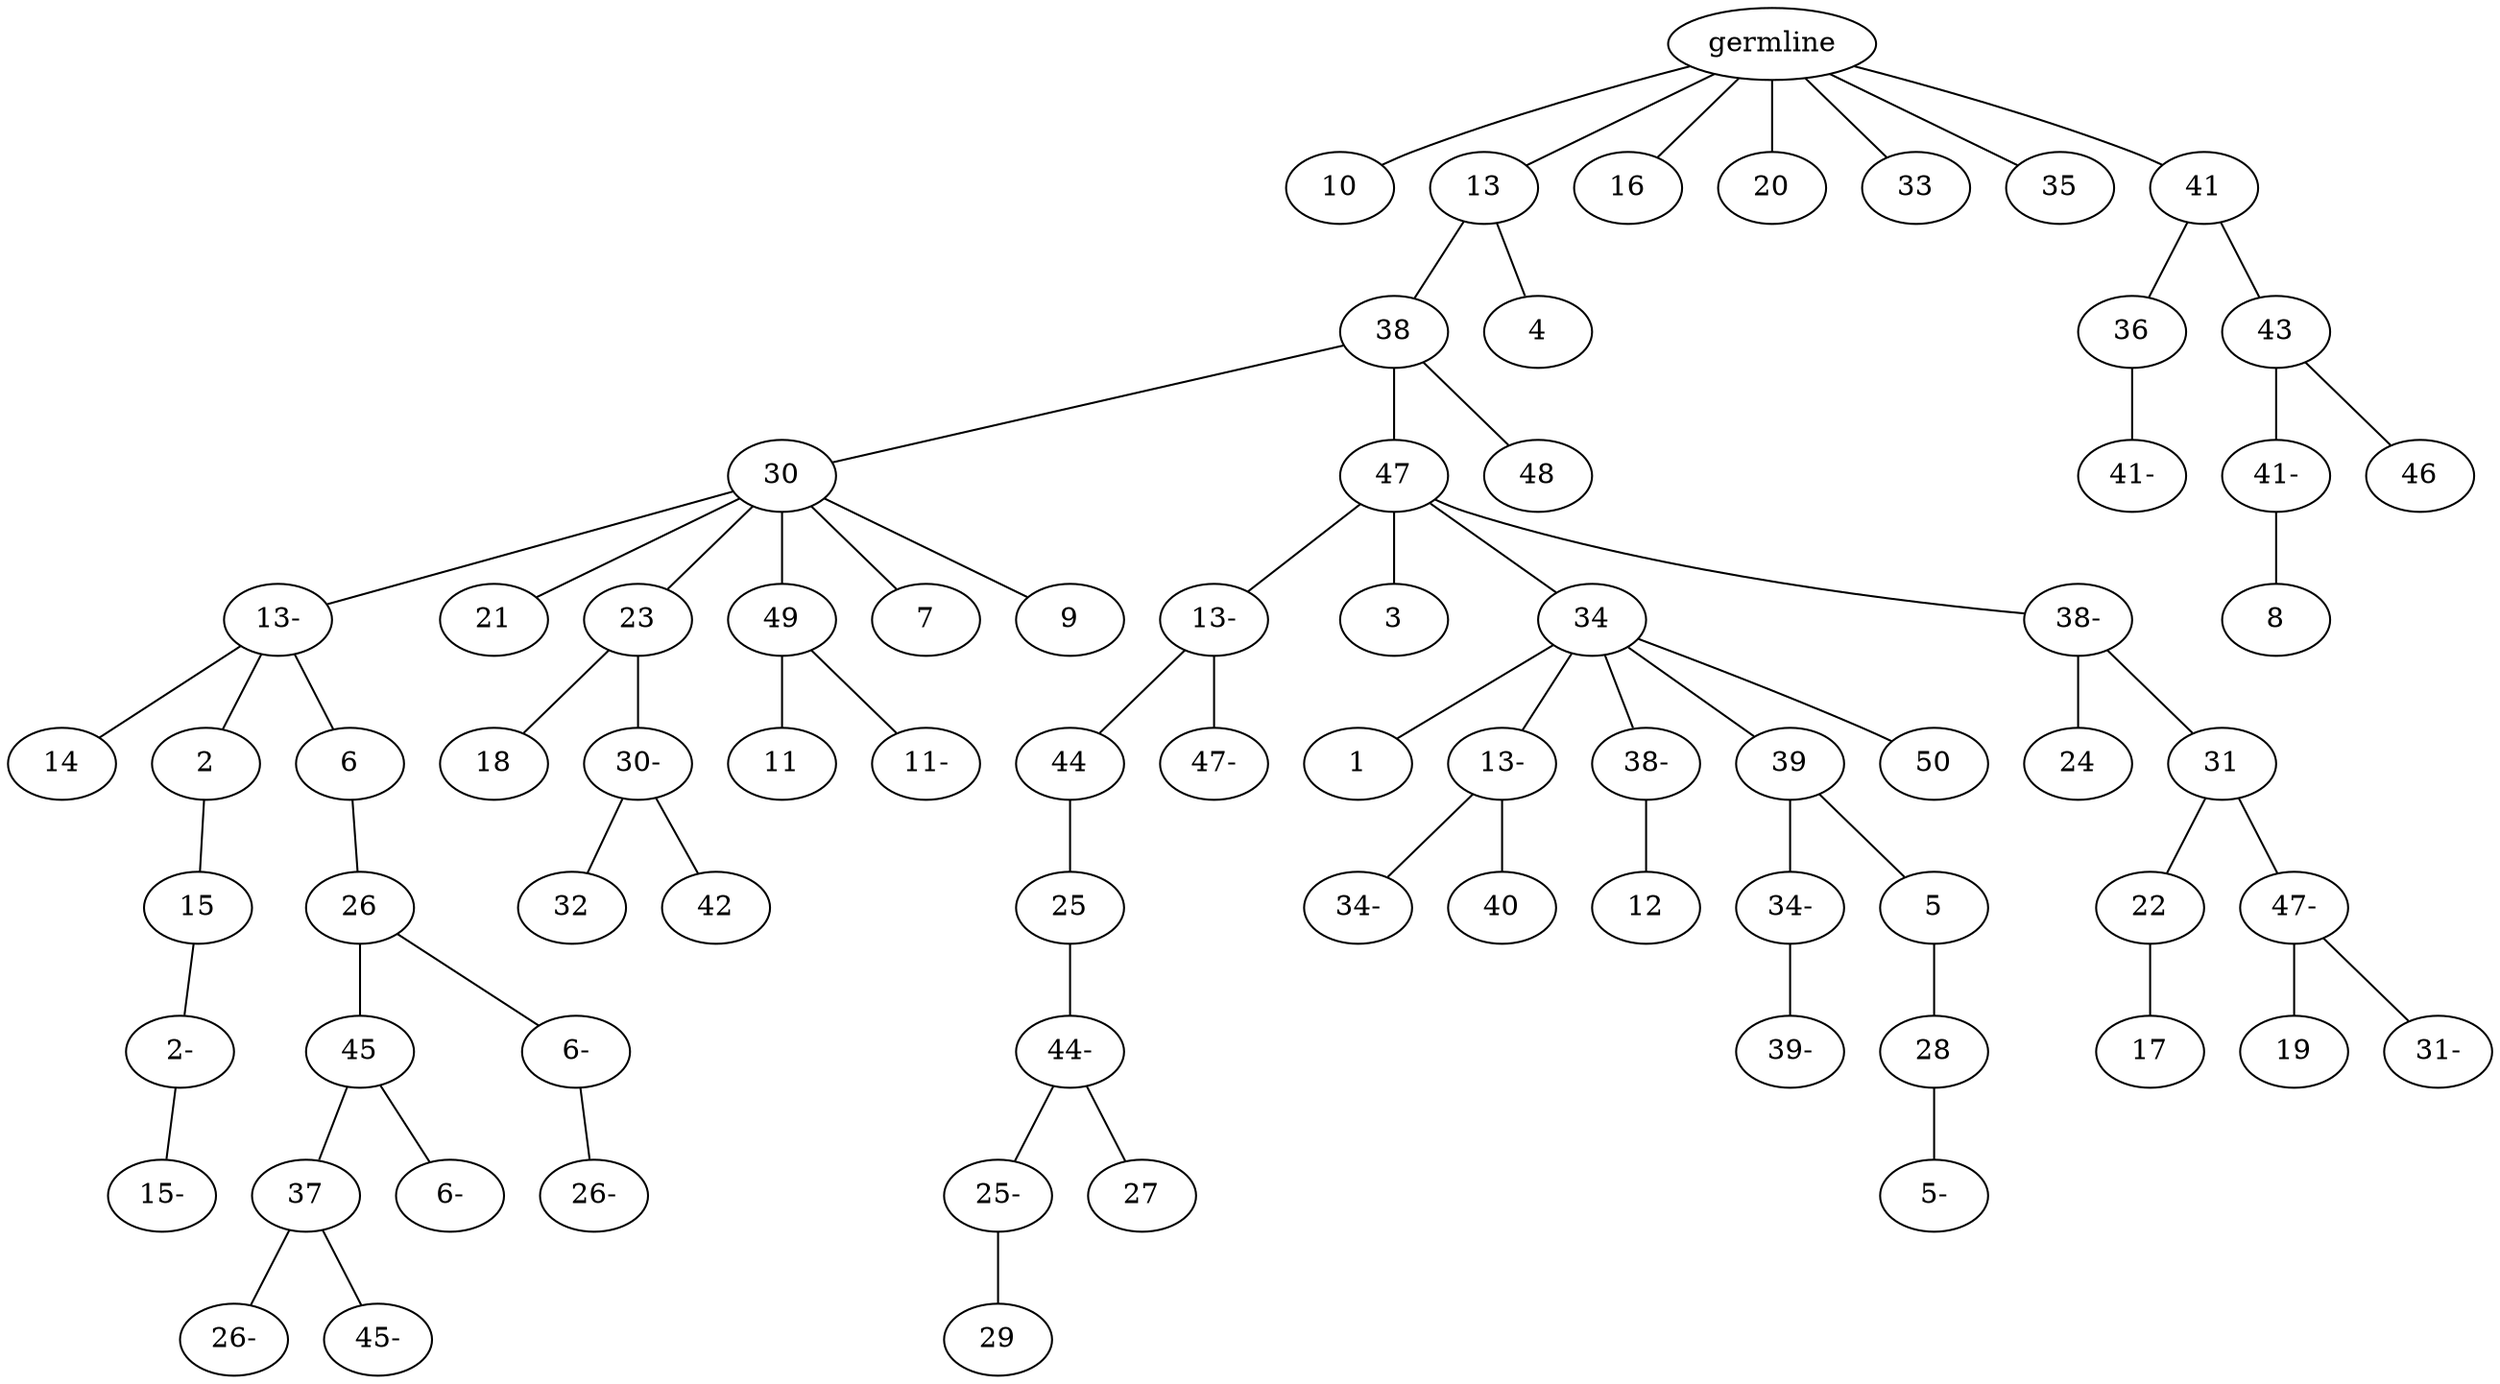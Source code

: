 graph tree {
    "139726006214464" [label="germline"];
    "139726005128976" [label="10"];
    "139726005126480" [label="13"];
    "139726005128256" [label="38"];
    "139726005127680" [label="30"];
    "139726005128064" [label="13-"];
    "139726005894928" [label="14"];
    "139725992886128" [label="2"];
    "139725992885888" [label="15"];
    "139725992884832" [label="2-"];
    "139725992882960" [label="15-"];
    "139725992885312" [label="6"];
    "139725992883392" [label="26"];
    "139726004100256" [label="45"];
    "139726004100400" [label="37"];
    "139726004100304" [label="26-"];
    "139726004098192" [label="45-"];
    "139726004099344" [label="6-"];
    "139726004100448" [label="6-"];
    "139725994181296" [label="26-"];
    "139726005893872" [label="21"];
    "139726004098912" [label="23"];
    "139726003266752" [label="18"];
    "139726003267664" [label="30-"];
    "139726003268144" [label="32"];
    "139726003269392" [label="42"];
    "139726003268576" [label="49"];
    "139726003265744" [label="11"];
    "139726003268384" [label="11-"];
    "139726003266176" [label="7"];
    "139726003267952" [label="9"];
    "139726005128544" [label="47"];
    "139726003269440" [label="13-"];
    "139726010081824" [label="44"];
    "139726010083648" [label="25"];
    "139726010083792" [label="44-"];
    "139726010084848" [label="25-"];
    "139726010084512" [label="29"];
    "139726002591344" [label="27"];
    "139726010081536" [label="47-"];
    "139726010084224" [label="3"];
    "139726010083120" [label="34"];
    "139726010083504" [label="1"];
    "139726010082832" [label="13-"];
    "139726010084272" [label="34-"];
    "139726002718608" [label="40"];
    "139726002719568" [label="38-"];
    "139726002720432" [label="12"];
    "139726002717168" [label="39"];
    "139726002719424" [label="34-"];
    "139726002716928" [label="39-"];
    "139726002719232" [label="5"];
    "139726002719664" [label="28"];
    "139726002717264" [label="5-"];
    "139726002718704" [label="50"];
    "139726010084176" [label="38-"];
    "139725998424992" [label="24"];
    "139725998425904" [label="31"];
    "139725998425280" [label="22"];
    "139725998426864" [label="17"];
    "139725998427296" [label="47-"];
    "139725998425424" [label="19"];
    "139725998425328" [label="31-"];
    "139726003267328" [label="48"];
    "139726005127392" [label="4"];
    "139726005127248" [label="16"];
    "139726011175696" [label="20"];
    "139726011177520" [label="33"];
    "139726011176128" [label="35"];
    "139726011175360" [label="41"];
    "139726011176368" [label="36"];
    "139726011176800" [label="41-"];
    "139726011178384" [label="43"];
    "139726008884864" [label="41-"];
    "139726008882992" [label="8"];
    "139726008883280" [label="46"];
    "139726006214464" -- "139726005128976";
    "139726006214464" -- "139726005126480";
    "139726006214464" -- "139726005127248";
    "139726006214464" -- "139726011175696";
    "139726006214464" -- "139726011177520";
    "139726006214464" -- "139726011176128";
    "139726006214464" -- "139726011175360";
    "139726005126480" -- "139726005128256";
    "139726005126480" -- "139726005127392";
    "139726005128256" -- "139726005127680";
    "139726005128256" -- "139726005128544";
    "139726005128256" -- "139726003267328";
    "139726005127680" -- "139726005128064";
    "139726005127680" -- "139726005893872";
    "139726005127680" -- "139726004098912";
    "139726005127680" -- "139726003268576";
    "139726005127680" -- "139726003266176";
    "139726005127680" -- "139726003267952";
    "139726005128064" -- "139726005894928";
    "139726005128064" -- "139725992886128";
    "139726005128064" -- "139725992885312";
    "139725992886128" -- "139725992885888";
    "139725992885888" -- "139725992884832";
    "139725992884832" -- "139725992882960";
    "139725992885312" -- "139725992883392";
    "139725992883392" -- "139726004100256";
    "139725992883392" -- "139726004100448";
    "139726004100256" -- "139726004100400";
    "139726004100256" -- "139726004099344";
    "139726004100400" -- "139726004100304";
    "139726004100400" -- "139726004098192";
    "139726004100448" -- "139725994181296";
    "139726004098912" -- "139726003266752";
    "139726004098912" -- "139726003267664";
    "139726003267664" -- "139726003268144";
    "139726003267664" -- "139726003269392";
    "139726003268576" -- "139726003265744";
    "139726003268576" -- "139726003268384";
    "139726005128544" -- "139726003269440";
    "139726005128544" -- "139726010084224";
    "139726005128544" -- "139726010083120";
    "139726005128544" -- "139726010084176";
    "139726003269440" -- "139726010081824";
    "139726003269440" -- "139726010081536";
    "139726010081824" -- "139726010083648";
    "139726010083648" -- "139726010083792";
    "139726010083792" -- "139726010084848";
    "139726010083792" -- "139726002591344";
    "139726010084848" -- "139726010084512";
    "139726010083120" -- "139726010083504";
    "139726010083120" -- "139726010082832";
    "139726010083120" -- "139726002719568";
    "139726010083120" -- "139726002717168";
    "139726010083120" -- "139726002718704";
    "139726010082832" -- "139726010084272";
    "139726010082832" -- "139726002718608";
    "139726002719568" -- "139726002720432";
    "139726002717168" -- "139726002719424";
    "139726002717168" -- "139726002719232";
    "139726002719424" -- "139726002716928";
    "139726002719232" -- "139726002719664";
    "139726002719664" -- "139726002717264";
    "139726010084176" -- "139725998424992";
    "139726010084176" -- "139725998425904";
    "139725998425904" -- "139725998425280";
    "139725998425904" -- "139725998427296";
    "139725998425280" -- "139725998426864";
    "139725998427296" -- "139725998425424";
    "139725998427296" -- "139725998425328";
    "139726011175360" -- "139726011176368";
    "139726011175360" -- "139726011178384";
    "139726011176368" -- "139726011176800";
    "139726011178384" -- "139726008884864";
    "139726011178384" -- "139726008883280";
    "139726008884864" -- "139726008882992";
}
